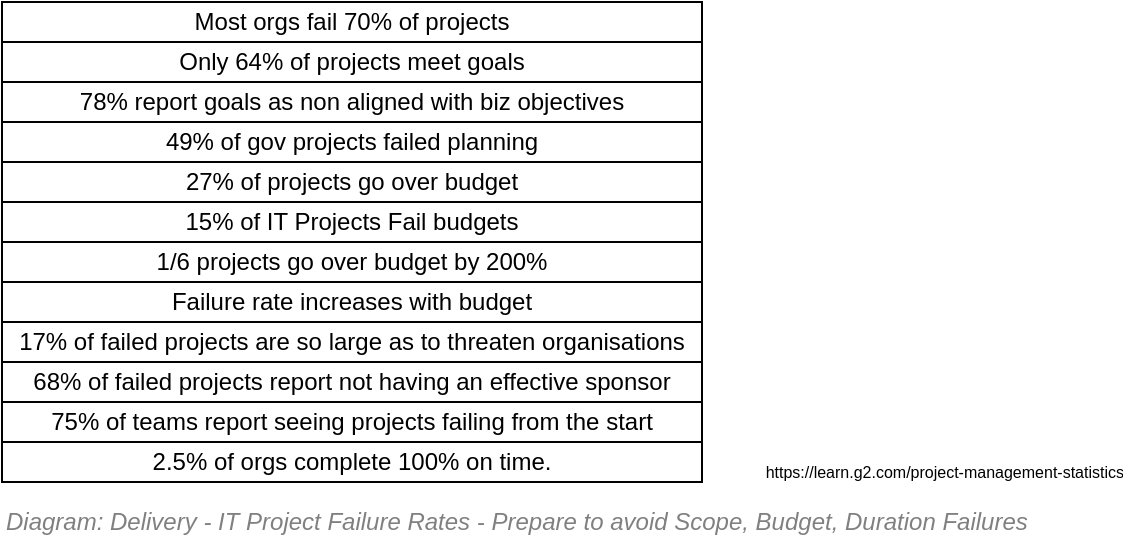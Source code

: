 <mxfile version="17.5.0" type="google"><diagram id="V__SEnpwJ3kZA7orqfbk" name="Context/GD/Key Failure Stats"><mxGraphModel grid="1" page="1" gridSize="10" guides="1" tooltips="1" connect="1" arrows="1" fold="1" pageScale="1" pageWidth="827" pageHeight="1169" math="0" shadow="0"><root><mxCell id="kfnMRwvTrSOmhVNrv8RC-0"/><mxCell id="kfnMRwvTrSOmhVNrv8RC-1" value="About" parent="kfnMRwvTrSOmhVNrv8RC-0"/><mxCell id="cPCIqE3IXZg23BsrAhKF-3" value="Title/Page" style="" visible="0" parent="kfnMRwvTrSOmhVNrv8RC-0"/><mxCell id="cPCIqE3IXZg23BsrAhKF-0" value="" style="group;fontSize=10;" connectable="0" vertex="1" parent="cPCIqE3IXZg23BsrAhKF-3"><mxGeometry x="120" y="120" width="560" height="45" as="geometry"/></mxCell><mxCell id="cPCIqE3IXZg23BsrAhKF-1" value="&lt;font style=&quot;font-size: 11px&quot;&gt;Delivery - IT Project Failure Rates - Prepare to avoid Failure&lt;/font&gt;" style="text;strokeColor=none;fillColor=none;html=1;fontSize=24;fontStyle=1;verticalAlign=middle;align=left;shadow=0;glass=0;comic=0;opacity=30;fontColor=#808080;" vertex="1" parent="cPCIqE3IXZg23BsrAhKF-0"><mxGeometry width="560" height="40" as="geometry"/></mxCell><mxCell id="cPCIqE3IXZg23BsrAhKF-2" value="" style="line;strokeWidth=2;html=1;shadow=0;glass=0;comic=0;fillColor=none;fontSize=10;fontColor=#CCCCCC;labelBackgroundColor=none;strokeColor=#CCCCCC;" vertex="1" parent="cPCIqE3IXZg23BsrAhKF-0"><mxGeometry y="35" width="560" height="10" as="geometry"/></mxCell><mxCell id="cPCIqE3IXZg23BsrAhKF-4" value="Boxes" parent="kfnMRwvTrSOmhVNrv8RC-0"/><mxCell id="cPCIqE3IXZg23BsrAhKF-5" value="27% of projects go over budget" style="rounded=0;whiteSpace=wrap;html=1;" vertex="1" parent="cPCIqE3IXZg23BsrAhKF-4"><mxGeometry x="120" y="250" width="350" height="20" as="geometry"/></mxCell><mxCell id="cPCIqE3IXZg23BsrAhKF-6" value="1/6 projects go over budget by 200%" style="rounded=0;whiteSpace=wrap;html=1;" vertex="1" parent="cPCIqE3IXZg23BsrAhKF-4"><mxGeometry x="120" y="290" width="350" height="20" as="geometry"/></mxCell><mxCell id="cPCIqE3IXZg23BsrAhKF-10" value="15% of IT Projects Fail budgets" style="rounded=0;whiteSpace=wrap;html=1;" vertex="1" parent="cPCIqE3IXZg23BsrAhKF-4"><mxGeometry x="120" y="270" width="350" height="20" as="geometry"/></mxCell><mxCell id="cPCIqE3IXZg23BsrAhKF-11" value="Failure rate increases with budget" style="rounded=0;whiteSpace=wrap;html=1;" vertex="1" parent="cPCIqE3IXZg23BsrAhKF-4"><mxGeometry x="120" y="310" width="350" height="20" as="geometry"/></mxCell><mxCell id="cPCIqE3IXZg23BsrAhKF-14" value="Most orgs fail 70% of projects" style="rounded=0;whiteSpace=wrap;html=1;" vertex="1" parent="cPCIqE3IXZg23BsrAhKF-4"><mxGeometry x="120" y="170" width="350" height="20" as="geometry"/></mxCell><mxCell id="cPCIqE3IXZg23BsrAhKF-15" value="2.5% of orgs complete 100% on time." style="rounded=0;whiteSpace=wrap;html=1;" vertex="1" parent="cPCIqE3IXZg23BsrAhKF-4"><mxGeometry x="120" y="390" width="350" height="20" as="geometry"/></mxCell><mxCell id="cPCIqE3IXZg23BsrAhKF-16" value="Only 64% of projects meet goals" style="rounded=0;whiteSpace=wrap;html=1;" vertex="1" parent="cPCIqE3IXZg23BsrAhKF-4"><mxGeometry x="120" y="190" width="350" height="20" as="geometry"/></mxCell><mxCell id="cPCIqE3IXZg23BsrAhKF-17" value="17% of failed projects are so large as to threaten organisations" style="rounded=0;whiteSpace=wrap;html=1;" vertex="1" parent="cPCIqE3IXZg23BsrAhKF-4"><mxGeometry x="120" y="330" width="350" height="20" as="geometry"/></mxCell><mxCell id="cPCIqE3IXZg23BsrAhKF-18" value="49% of gov projects failed planning" style="rounded=0;whiteSpace=wrap;html=1;" vertex="1" parent="cPCIqE3IXZg23BsrAhKF-4"><mxGeometry x="120" y="230" width="350" height="20" as="geometry"/></mxCell><mxCell id="cPCIqE3IXZg23BsrAhKF-19" value="78% report goals as non aligned with biz objectives" style="rounded=0;whiteSpace=wrap;html=1;" vertex="1" parent="cPCIqE3IXZg23BsrAhKF-4"><mxGeometry x="120" y="210" width="350" height="20" as="geometry"/></mxCell><mxCell id="cPCIqE3IXZg23BsrAhKF-20" value="75% of teams report seeing projects failing from the start" style="rounded=0;whiteSpace=wrap;html=1;" vertex="1" parent="cPCIqE3IXZg23BsrAhKF-4"><mxGeometry x="120" y="370" width="350" height="20" as="geometry"/></mxCell><mxCell id="cPCIqE3IXZg23BsrAhKF-21" value="68% of failed projects report not having an effective sponsor" style="rounded=0;whiteSpace=wrap;html=1;" vertex="1" parent="cPCIqE3IXZg23BsrAhKF-4"><mxGeometry x="120" y="350" width="350" height="20" as="geometry"/></mxCell><UserObject label="https://learn.g2.com/project-management-statistics" link="https://learn.g2.com/project-management-statistics" id="n00BLE_QKnMQNxvmF8Me-1"><mxCell style="text;html=1;fontSize=8;align=right;spacing=0;spacingTop=-4;" vertex="1" parent="cPCIqE3IXZg23BsrAhKF-4"><mxGeometry x="390" y="400" width="290" height="10" as="geometry"/></mxCell></UserObject><mxCell id="Srt2sXzzUSfSa7sB9OGp-0" value="Title/Diagram" parent="kfnMRwvTrSOmhVNrv8RC-0"/><mxCell id="Srt2sXzzUSfSa7sB9OGp-1" value="&lt;font style=&quot;font-size: 12px&quot;&gt;Diagram: Delivery - IT Project Failure Rates - Prepare to avoid Scope, Budget, Duration Failures&lt;/font&gt;" style="text;strokeColor=none;fillColor=none;html=1;fontSize=12;fontStyle=2;verticalAlign=middle;align=left;shadow=0;glass=0;comic=0;opacity=30;fontColor=#808080;" vertex="1" parent="Srt2sXzzUSfSa7sB9OGp-0"><mxGeometry x="120" y="420" width="560" height="20" as="geometry"/></mxCell></root></mxGraphModel></diagram></mxfile>